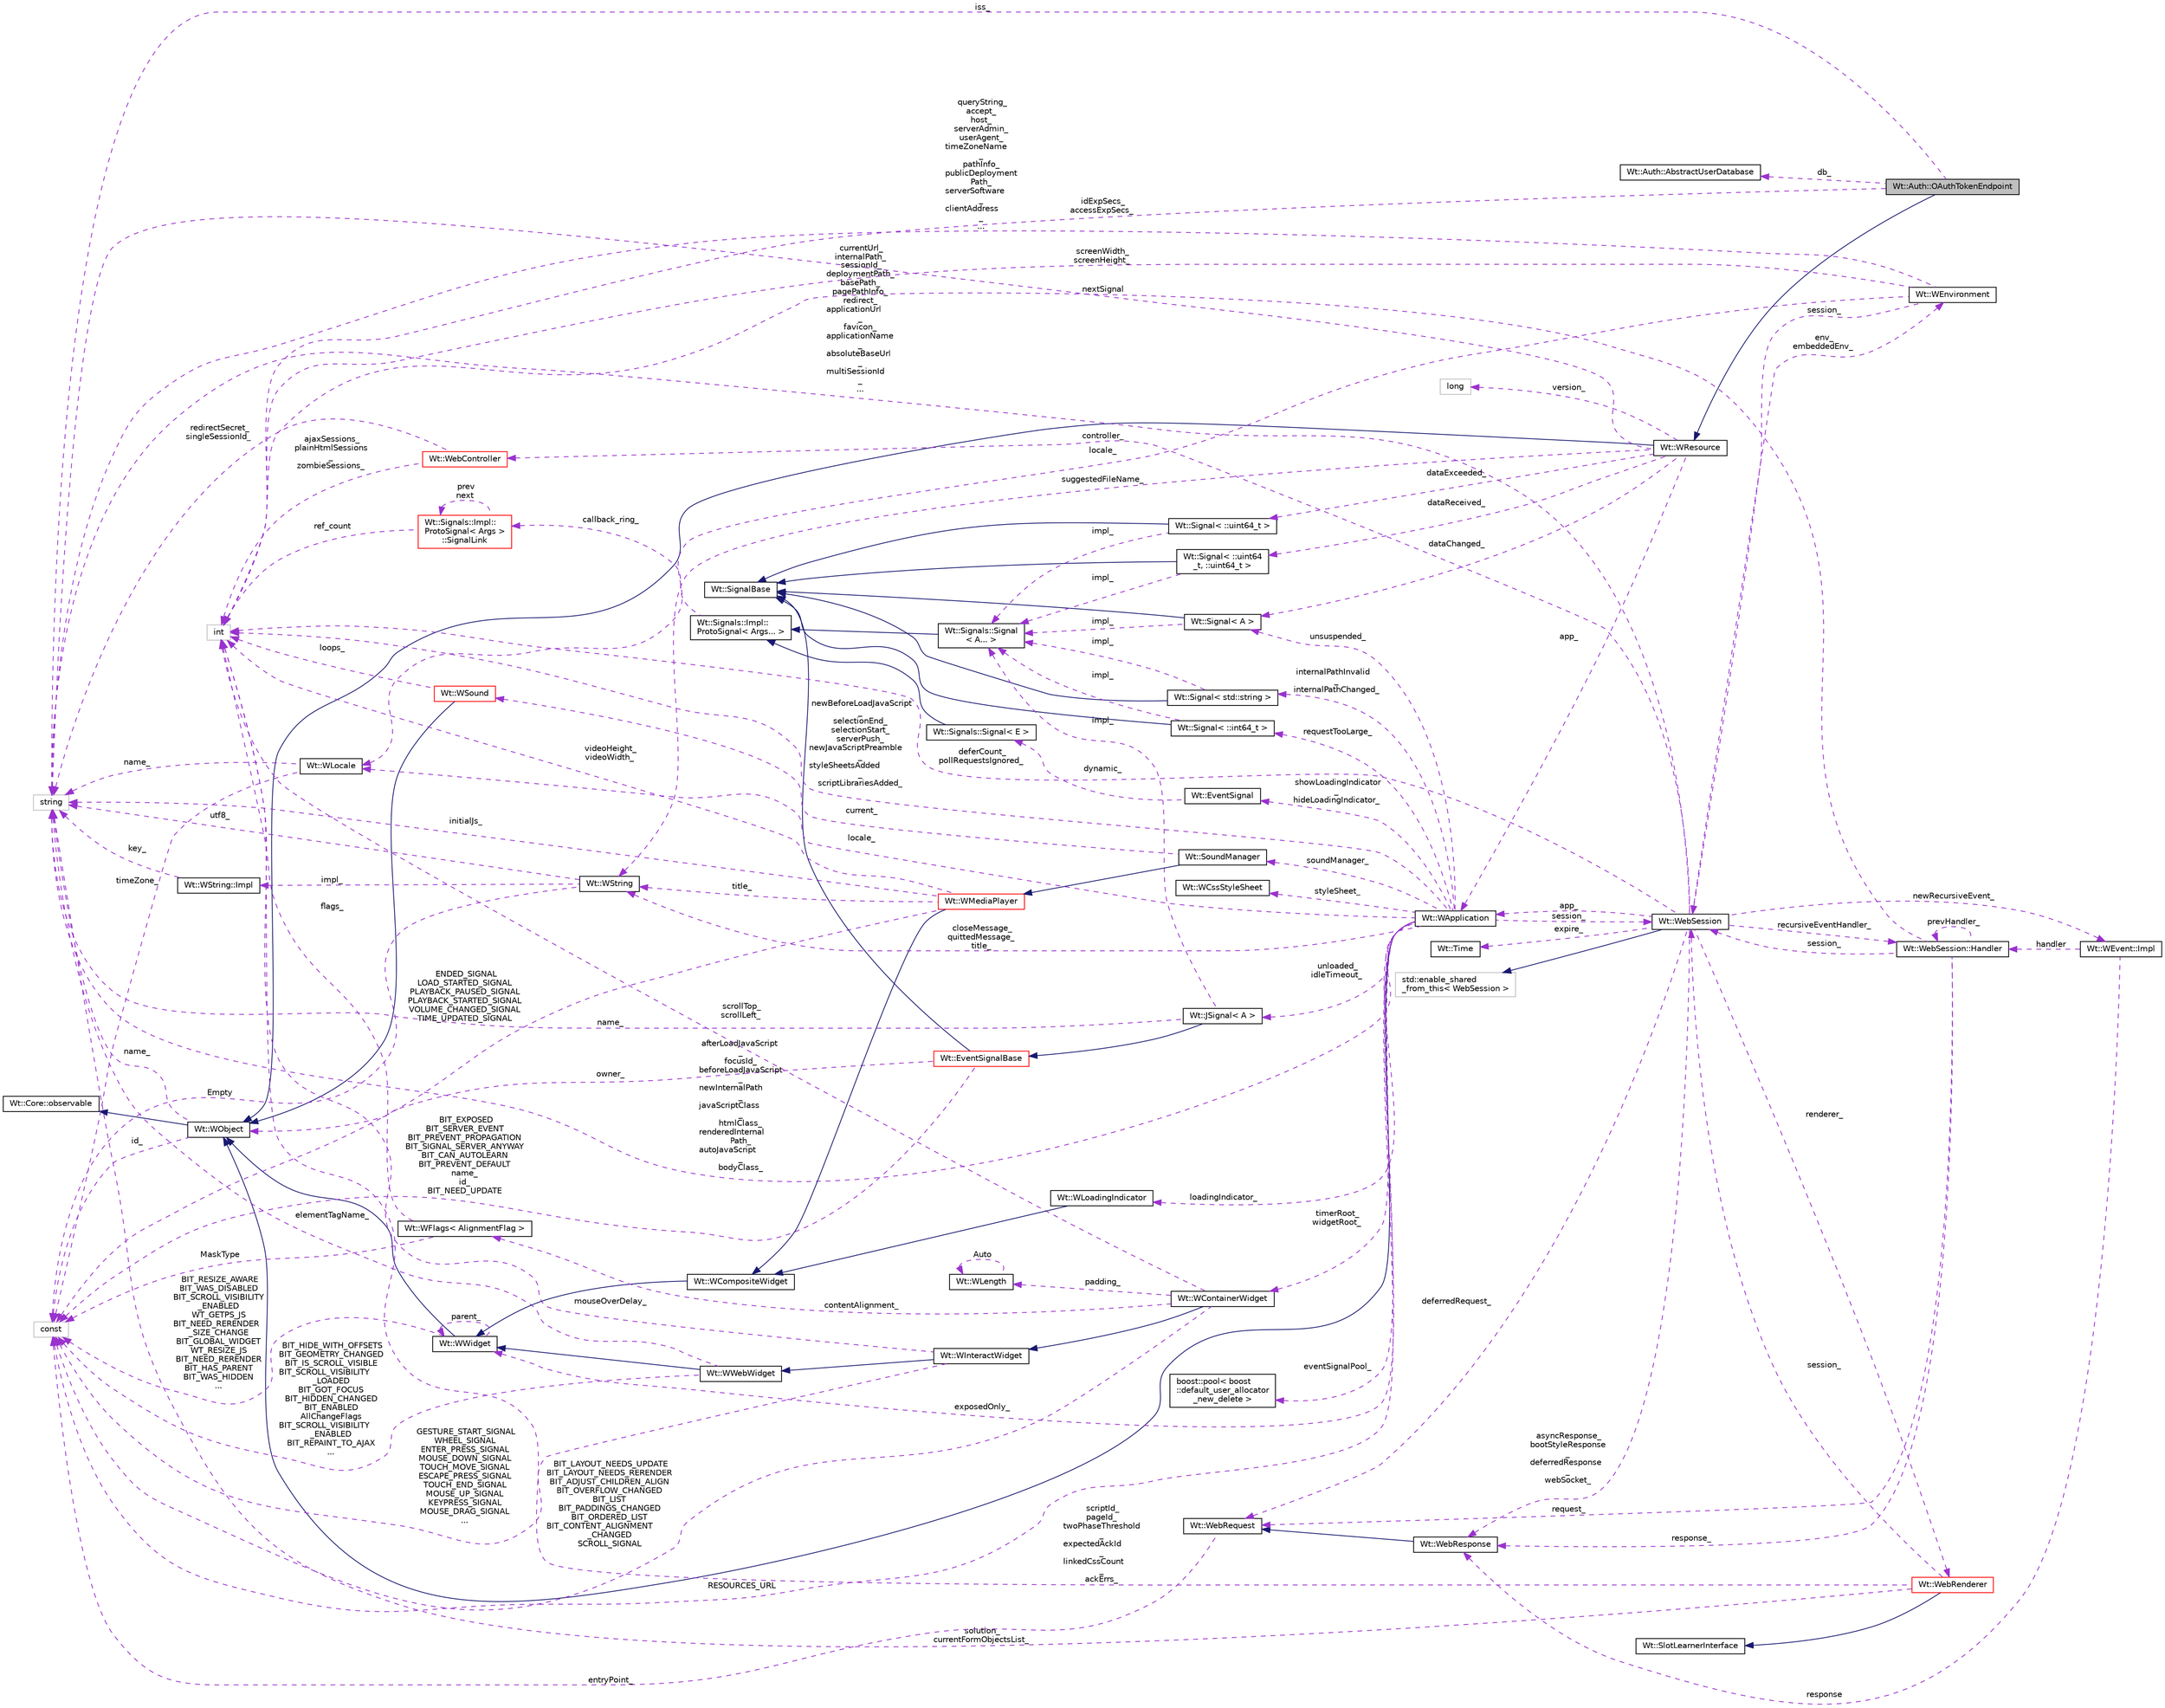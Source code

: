 digraph "Wt::Auth::OAuthTokenEndpoint"
{
 // LATEX_PDF_SIZE
  edge [fontname="Helvetica",fontsize="10",labelfontname="Helvetica",labelfontsize="10"];
  node [fontname="Helvetica",fontsize="10",shape=record];
  rankdir="LR";
  Node1 [label="Wt::Auth::OAuthTokenEndpoint",height=0.2,width=0.4,color="black", fillcolor="grey75", style="filled", fontcolor="black",tooltip="Endpoint to retrieve an access token."];
  Node2 -> Node1 [dir="back",color="midnightblue",fontsize="10",style="solid",fontname="Helvetica"];
  Node2 [label="Wt::WResource",height=0.2,width=0.4,color="black", fillcolor="white", style="filled",URL="$classWt_1_1WResource.html",tooltip="An object which can be rendered in the HTTP protocol."];
  Node3 -> Node2 [dir="back",color="midnightblue",fontsize="10",style="solid",fontname="Helvetica"];
  Node3 [label="Wt::WObject",height=0.2,width=0.4,color="black", fillcolor="white", style="filled",URL="$classWt_1_1WObject.html",tooltip="A base class for objects that participate in the signal/slot system."];
  Node4 -> Node3 [dir="back",color="midnightblue",fontsize="10",style="solid",fontname="Helvetica"];
  Node4 [label="Wt::Core::observable",height=0.2,width=0.4,color="black", fillcolor="white", style="filled",URL="$classWt_1_1Core_1_1observable.html",tooltip="A base class for objects whose life-time can be tracked."];
  Node5 -> Node3 [dir="back",color="darkorchid3",fontsize="10",style="dashed",label=" name_" ,fontname="Helvetica"];
  Node5 [label="string",height=0.2,width=0.4,color="grey75", fillcolor="white", style="filled",tooltip=" "];
  Node6 -> Node3 [dir="back",color="darkorchid3",fontsize="10",style="dashed",label=" id_" ,fontname="Helvetica"];
  Node6 [label="const",height=0.2,width=0.4,color="grey75", fillcolor="white", style="filled",tooltip=" "];
  Node7 -> Node2 [dir="back",color="darkorchid3",fontsize="10",style="dashed",label=" dataChanged_" ,fontname="Helvetica"];
  Node7 [label="Wt::Signal\< A \>",height=0.2,width=0.4,color="black", fillcolor="white", style="filled",URL="$classWt_1_1Signal.html",tooltip="A signal that propagates events to listeners."];
  Node8 -> Node7 [dir="back",color="midnightblue",fontsize="10",style="solid",fontname="Helvetica"];
  Node8 [label="Wt::SignalBase",height=0.2,width=0.4,color="black", fillcolor="white", style="filled",URL="$classWt_1_1SignalBase.html",tooltip="Abstract base class of a signal."];
  Node9 -> Node7 [dir="back",color="darkorchid3",fontsize="10",style="dashed",label=" impl_" ,fontname="Helvetica"];
  Node9 [label="Wt::Signals::Signal\l\< A... \>",height=0.2,width=0.4,color="black", fillcolor="white", style="filled",URL="$structWt_1_1Signals_1_1Signal.html",tooltip=" "];
  Node10 -> Node9 [dir="back",color="midnightblue",fontsize="10",style="solid",fontname="Helvetica"];
  Node10 [label="Wt::Signals::Impl::\lProtoSignal\< Args... \>",height=0.2,width=0.4,color="black", fillcolor="white", style="filled",URL="$classWt_1_1Signals_1_1Impl_1_1ProtoSignal.html",tooltip=" "];
  Node11 -> Node10 [dir="back",color="darkorchid3",fontsize="10",style="dashed",label=" callback_ring_" ,fontname="Helvetica"];
  Node11 [label="Wt::Signals::Impl::\lProtoSignal\< Args \>\l::SignalLink",height=0.2,width=0.4,color="red", fillcolor="white", style="filled",URL="$structWt_1_1Signals_1_1Impl_1_1ProtoSignal_1_1SignalLink.html",tooltip=" "];
  Node16 -> Node11 [dir="back",color="darkorchid3",fontsize="10",style="dashed",label=" ref_count" ,fontname="Helvetica"];
  Node16 [label="int",height=0.2,width=0.4,color="grey75", fillcolor="white", style="filled",tooltip=" "];
  Node11 -> Node11 [dir="back",color="darkorchid3",fontsize="10",style="dashed",label=" prev\nnext" ,fontname="Helvetica"];
  Node17 -> Node2 [dir="back",color="darkorchid3",fontsize="10",style="dashed",label=" app_" ,fontname="Helvetica"];
  Node17 [label="Wt::WApplication",height=0.2,width=0.4,color="black", fillcolor="white", style="filled",URL="$classWt_1_1WApplication.html",tooltip="Represents an application instance for a single session."];
  Node3 -> Node17 [dir="back",color="midnightblue",fontsize="10",style="solid",fontname="Helvetica"];
  Node18 -> Node17 [dir="back",color="darkorchid3",fontsize="10",style="dashed",label=" timerRoot_\nwidgetRoot_" ,fontname="Helvetica"];
  Node18 [label="Wt::WContainerWidget",height=0.2,width=0.4,color="black", fillcolor="white", style="filled",URL="$classWt_1_1WContainerWidget.html",tooltip="A widget that holds and manages child widgets."];
  Node19 -> Node18 [dir="back",color="midnightblue",fontsize="10",style="solid",fontname="Helvetica"];
  Node19 [label="Wt::WInteractWidget",height=0.2,width=0.4,color="black", fillcolor="white", style="filled",URL="$classWt_1_1WInteractWidget.html",tooltip="An abstract widget that can receive user-interface interaction."];
  Node20 -> Node19 [dir="back",color="midnightblue",fontsize="10",style="solid",fontname="Helvetica"];
  Node20 [label="Wt::WWebWidget",height=0.2,width=0.4,color="black", fillcolor="white", style="filled",URL="$classWt_1_1WWebWidget.html",tooltip="A base class for widgets with an HTML counterpart."];
  Node21 -> Node20 [dir="back",color="midnightblue",fontsize="10",style="solid",fontname="Helvetica"];
  Node21 [label="Wt::WWidget",height=0.2,width=0.4,color="black", fillcolor="white", style="filled",URL="$classWt_1_1WWidget.html",tooltip="The abstract base class for a user-interface component."];
  Node3 -> Node21 [dir="back",color="midnightblue",fontsize="10",style="solid",fontname="Helvetica"];
  Node21 -> Node21 [dir="back",color="darkorchid3",fontsize="10",style="dashed",label=" parent_" ,fontname="Helvetica"];
  Node6 -> Node21 [dir="back",color="darkorchid3",fontsize="10",style="dashed",label=" BIT_RESIZE_AWARE\nBIT_WAS_DISABLED\nBIT_SCROLL_VISIBILITY\l_ENABLED\nWT_GETPS_JS\nBIT_NEED_RERENDER\l_SIZE_CHANGE\nBIT_GLOBAL_WIDGET\nWT_RESIZE_JS\nBIT_NEED_RERENDER\nBIT_HAS_PARENT\nBIT_WAS_HIDDEN\n..." ,fontname="Helvetica"];
  Node5 -> Node20 [dir="back",color="darkorchid3",fontsize="10",style="dashed",label=" elementTagName_" ,fontname="Helvetica"];
  Node6 -> Node20 [dir="back",color="darkorchid3",fontsize="10",style="dashed",label=" BIT_HIDE_WITH_OFFSETS\nBIT_GEOMETRY_CHANGED\nBIT_IS_SCROLL_VISIBLE\nBIT_SCROLL_VISIBILITY\l_LOADED\nBIT_GOT_FOCUS\nBIT_HIDDEN_CHANGED\nBIT_ENABLED\nAllChangeFlags\nBIT_SCROLL_VISIBILITY\l_ENABLED\nBIT_REPAINT_TO_AJAX\n..." ,fontname="Helvetica"];
  Node16 -> Node19 [dir="back",color="darkorchid3",fontsize="10",style="dashed",label=" mouseOverDelay_" ,fontname="Helvetica"];
  Node6 -> Node19 [dir="back",color="darkorchid3",fontsize="10",style="dashed",label=" GESTURE_START_SIGNAL\nWHEEL_SIGNAL\nENTER_PRESS_SIGNAL\nMOUSE_DOWN_SIGNAL\nTOUCH_MOVE_SIGNAL\nESCAPE_PRESS_SIGNAL\nTOUCH_END_SIGNAL\nMOUSE_UP_SIGNAL\nKEYPRESS_SIGNAL\nMOUSE_DRAG_SIGNAL\n..." ,fontname="Helvetica"];
  Node16 -> Node18 [dir="back",color="darkorchid3",fontsize="10",style="dashed",label=" scrollTop_\nscrollLeft_" ,fontname="Helvetica"];
  Node22 -> Node18 [dir="back",color="darkorchid3",fontsize="10",style="dashed",label=" contentAlignment_" ,fontname="Helvetica"];
  Node22 [label="Wt::WFlags\< AlignmentFlag \>",height=0.2,width=0.4,color="black", fillcolor="white", style="filled",URL="$classWt_1_1WFlags.html",tooltip=" "];
  Node16 -> Node22 [dir="back",color="darkorchid3",fontsize="10",style="dashed",label=" flags_" ,fontname="Helvetica"];
  Node6 -> Node22 [dir="back",color="darkorchid3",fontsize="10",style="dashed",label=" MaskType" ,fontname="Helvetica"];
  Node23 -> Node18 [dir="back",color="darkorchid3",fontsize="10",style="dashed",label=" padding_" ,fontname="Helvetica"];
  Node23 [label="Wt::WLength",height=0.2,width=0.4,color="black", fillcolor="white", style="filled",URL="$classWt_1_1WLength.html",tooltip="A value class that describes a CSS length."];
  Node23 -> Node23 [dir="back",color="darkorchid3",fontsize="10",style="dashed",label=" Auto" ,fontname="Helvetica"];
  Node6 -> Node18 [dir="back",color="darkorchid3",fontsize="10",style="dashed",label=" BIT_LAYOUT_NEEDS_UPDATE\nBIT_LAYOUT_NEEDS_RERENDER\nBIT_ADJUST_CHILDREN_ALIGN\nBIT_OVERFLOW_CHANGED\nBIT_LIST\nBIT_PADDINGS_CHANGED\nBIT_ORDERED_LIST\nBIT_CONTENT_ALIGNMENT\l_CHANGED\nSCROLL_SIGNAL" ,fontname="Helvetica"];
  Node7 -> Node17 [dir="back",color="darkorchid3",fontsize="10",style="dashed",label=" unsuspended_" ,fontname="Helvetica"];
  Node24 -> Node17 [dir="back",color="darkorchid3",fontsize="10",style="dashed",label=" session_" ,fontname="Helvetica"];
  Node24 [label="Wt::WebSession",height=0.2,width=0.4,color="black", fillcolor="white", style="filled",URL="$classWt_1_1WebSession.html",tooltip=" "];
  Node25 -> Node24 [dir="back",color="midnightblue",fontsize="10",style="solid",fontname="Helvetica"];
  Node25 [label="std::enable_shared\l_from_this\< WebSession \>",height=0.2,width=0.4,color="grey75", fillcolor="white", style="filled",tooltip=" "];
  Node17 -> Node24 [dir="back",color="darkorchid3",fontsize="10",style="dashed",label=" app_" ,fontname="Helvetica"];
  Node26 -> Node24 [dir="back",color="darkorchid3",fontsize="10",style="dashed",label=" env_\nembeddedEnv_" ,fontname="Helvetica"];
  Node26 [label="Wt::WEnvironment",height=0.2,width=0.4,color="black", fillcolor="white", style="filled",URL="$classWt_1_1WEnvironment.html",tooltip="A class that captures information on the application environment."];
  Node24 -> Node26 [dir="back",color="darkorchid3",fontsize="10",style="dashed",label=" session_" ,fontname="Helvetica"];
  Node27 -> Node26 [dir="back",color="darkorchid3",fontsize="10",style="dashed",label=" locale_" ,fontname="Helvetica"];
  Node27 [label="Wt::WLocale",height=0.2,width=0.4,color="black", fillcolor="white", style="filled",URL="$classWt_1_1WLocale.html",tooltip="A locale."];
  Node5 -> Node27 [dir="back",color="darkorchid3",fontsize="10",style="dashed",label=" name_" ,fontname="Helvetica"];
  Node6 -> Node27 [dir="back",color="darkorchid3",fontsize="10",style="dashed",label=" timeZone_" ,fontname="Helvetica"];
  Node16 -> Node26 [dir="back",color="darkorchid3",fontsize="10",style="dashed",label=" screenWidth_\nscreenHeight_" ,fontname="Helvetica"];
  Node5 -> Node26 [dir="back",color="darkorchid3",fontsize="10",style="dashed",label=" queryString_\naccept_\nhost_\nserverAdmin_\nuserAgent_\ntimeZoneName\l_\npathInfo_\npublicDeployment\lPath_\nserverSoftware\l_\nclientAddress\l_\n..." ,fontname="Helvetica"];
  Node28 -> Node24 [dir="back",color="darkorchid3",fontsize="10",style="dashed",label=" deferredRequest_" ,fontname="Helvetica"];
  Node28 [label="Wt::WebRequest",height=0.2,width=0.4,color="black", fillcolor="white", style="filled",URL="$classWt_1_1WebRequest.html",tooltip=" "];
  Node6 -> Node28 [dir="back",color="darkorchid3",fontsize="10",style="dashed",label=" entryPoint_" ,fontname="Helvetica"];
  Node29 -> Node24 [dir="back",color="darkorchid3",fontsize="10",style="dashed",label=" renderer_" ,fontname="Helvetica"];
  Node29 [label="Wt::WebRenderer",height=0.2,width=0.4,color="red", fillcolor="white", style="filled",URL="$classWt_1_1WebRenderer.html",tooltip=" "];
  Node30 -> Node29 [dir="back",color="midnightblue",fontsize="10",style="solid",fontname="Helvetica"];
  Node30 [label="Wt::SlotLearnerInterface",height=0.2,width=0.4,color="black", fillcolor="white", style="filled",URL="$classWt_1_1SlotLearnerInterface.html",tooltip=" "];
  Node24 -> Node29 [dir="back",color="darkorchid3",fontsize="10",style="dashed",label=" session_" ,fontname="Helvetica"];
  Node16 -> Node29 [dir="back",color="darkorchid3",fontsize="10",style="dashed",label=" scriptId_\npageId_\ntwoPhaseThreshold\l_\nexpectedAckId\l_\nlinkedCssCount\l_\nackErrs_" ,fontname="Helvetica"];
  Node5 -> Node29 [dir="back",color="darkorchid3",fontsize="10",style="dashed",label=" solution_\ncurrentFormObjectsList_" ,fontname="Helvetica"];
  Node32 -> Node24 [dir="back",color="darkorchid3",fontsize="10",style="dashed",label=" newRecursiveEvent_" ,fontname="Helvetica"];
  Node32 [label="Wt::WEvent::Impl",height=0.2,width=0.4,color="black", fillcolor="white", style="filled",URL="$structWt_1_1WEvent_1_1Impl.html",tooltip=" "];
  Node33 -> Node32 [dir="back",color="darkorchid3",fontsize="10",style="dashed",label=" response" ,fontname="Helvetica"];
  Node33 [label="Wt::WebResponse",height=0.2,width=0.4,color="black", fillcolor="white", style="filled",URL="$classWt_1_1WebResponse.html",tooltip=" "];
  Node28 -> Node33 [dir="back",color="midnightblue",fontsize="10",style="solid",fontname="Helvetica"];
  Node34 -> Node32 [dir="back",color="darkorchid3",fontsize="10",style="dashed",label=" handler" ,fontname="Helvetica"];
  Node34 [label="Wt::WebSession::Handler",height=0.2,width=0.4,color="black", fillcolor="white", style="filled",URL="$classWt_1_1WebSession_1_1Handler.html",tooltip=" "];
  Node28 -> Node34 [dir="back",color="darkorchid3",fontsize="10",style="dashed",label=" request_" ,fontname="Helvetica"];
  Node24 -> Node34 [dir="back",color="darkorchid3",fontsize="10",style="dashed",label=" session_" ,fontname="Helvetica"];
  Node33 -> Node34 [dir="back",color="darkorchid3",fontsize="10",style="dashed",label=" response_" ,fontname="Helvetica"];
  Node16 -> Node34 [dir="back",color="darkorchid3",fontsize="10",style="dashed",label=" nextSignal" ,fontname="Helvetica"];
  Node34 -> Node34 [dir="back",color="darkorchid3",fontsize="10",style="dashed",label=" prevHandler_" ,fontname="Helvetica"];
  Node35 -> Node24 [dir="back",color="darkorchid3",fontsize="10",style="dashed",label=" expire_" ,fontname="Helvetica"];
  Node35 [label="Wt::Time",height=0.2,width=0.4,color="black", fillcolor="white", style="filled",URL="$classWt_1_1Time.html",tooltip=" "];
  Node36 -> Node24 [dir="back",color="darkorchid3",fontsize="10",style="dashed",label=" controller_" ,fontname="Helvetica"];
  Node36 [label="Wt::WebController",height=0.2,width=0.4,color="red", fillcolor="white", style="filled",URL="$classWt_1_1WebController.html",tooltip=" "];
  Node16 -> Node36 [dir="back",color="darkorchid3",fontsize="10",style="dashed",label=" ajaxSessions_\nplainHtmlSessions\l_\nzombieSessions_" ,fontname="Helvetica"];
  Node5 -> Node36 [dir="back",color="darkorchid3",fontsize="10",style="dashed",label=" redirectSecret_\nsingleSessionId_" ,fontname="Helvetica"];
  Node33 -> Node24 [dir="back",color="darkorchid3",fontsize="10",style="dashed",label=" asyncResponse_\nbootStyleResponse\l_\ndeferredResponse\l_\nwebSocket_" ,fontname="Helvetica"];
  Node16 -> Node24 [dir="back",color="darkorchid3",fontsize="10",style="dashed",label=" deferCount_\npollRequestsIgnored_" ,fontname="Helvetica"];
  Node5 -> Node24 [dir="back",color="darkorchid3",fontsize="10",style="dashed",label=" sessionId_\ndeploymentPath_\nbasePath_\npagePathInfo_\nredirect_\napplicationUrl\l_\nfavicon_\napplicationName\l_\nabsoluteBaseUrl\l_\nmultiSessionId\l_\n..." ,fontname="Helvetica"];
  Node34 -> Node24 [dir="back",color="darkorchid3",fontsize="10",style="dashed",label=" recursiveEventHandler_" ,fontname="Helvetica"];
  Node43 -> Node17 [dir="back",color="darkorchid3",fontsize="10",style="dashed",label=" closeMessage_\nquittedMessage_\ntitle_" ,fontname="Helvetica"];
  Node43 [label="Wt::WString",height=0.2,width=0.4,color="black", fillcolor="white", style="filled",URL="$classWt_1_1WString.html",tooltip="A value class which describes a locale-aware unicode string."];
  Node44 -> Node43 [dir="back",color="darkorchid3",fontsize="10",style="dashed",label=" impl_" ,fontname="Helvetica"];
  Node44 [label="Wt::WString::Impl",height=0.2,width=0.4,color="black", fillcolor="white", style="filled",URL="$structWt_1_1WString_1_1Impl.html",tooltip=" "];
  Node5 -> Node44 [dir="back",color="darkorchid3",fontsize="10",style="dashed",label=" key_" ,fontname="Helvetica"];
  Node5 -> Node43 [dir="back",color="darkorchid3",fontsize="10",style="dashed",label=" utf8_" ,fontname="Helvetica"];
  Node6 -> Node43 [dir="back",color="darkorchid3",fontsize="10",style="dashed",label=" Empty" ,fontname="Helvetica"];
  Node45 -> Node17 [dir="back",color="darkorchid3",fontsize="10",style="dashed",label=" showLoadingIndicator\l_\nhideLoadingIndicator_" ,fontname="Helvetica"];
  Node45 [label="Wt::EventSignal",height=0.2,width=0.4,color="black", fillcolor="white", style="filled",URL="$classWt_1_1EventSignal.html",tooltip="A signal that conveys user-interface events."];
  Node46 -> Node45 [dir="back",color="darkorchid3",fontsize="10",style="dashed",label=" dynamic_" ,fontname="Helvetica"];
  Node46 [label="Wt::Signals::Signal\< E \>",height=0.2,width=0.4,color="black", fillcolor="white", style="filled",URL="$structWt_1_1Signals_1_1Signal.html",tooltip=" "];
  Node10 -> Node46 [dir="back",color="midnightblue",fontsize="10",style="solid",fontname="Helvetica"];
  Node47 -> Node17 [dir="back",color="darkorchid3",fontsize="10",style="dashed",label=" eventSignalPool_" ,fontname="Helvetica"];
  Node47 [label="boost::pool\< boost\l::default_user_allocator\l_new_delete \>",height=0.2,width=0.4,color="black", fillcolor="white", style="filled",URL="$classboost_1_1pool.html",tooltip=" "];
  Node27 -> Node17 [dir="back",color="darkorchid3",fontsize="10",style="dashed",label=" locale_" ,fontname="Helvetica"];
  Node48 -> Node17 [dir="back",color="darkorchid3",fontsize="10",style="dashed",label=" unloaded_\nidleTimeout_" ,fontname="Helvetica"];
  Node48 [label="Wt::JSignal\< A \>",height=0.2,width=0.4,color="black", fillcolor="white", style="filled",URL="$classWt_1_1JSignal.html",tooltip="A signal to relay JavaScript to C++ calls."];
  Node49 -> Node48 [dir="back",color="midnightblue",fontsize="10",style="solid",fontname="Helvetica"];
  Node49 [label="Wt::EventSignalBase",height=0.2,width=0.4,color="red", fillcolor="white", style="filled",URL="$classWt_1_1EventSignalBase.html",tooltip="Abstract base class of an event signal."];
  Node8 -> Node49 [dir="back",color="midnightblue",fontsize="10",style="solid",fontname="Helvetica"];
  Node3 -> Node49 [dir="back",color="darkorchid3",fontsize="10",style="dashed",label=" owner_" ,fontname="Helvetica"];
  Node6 -> Node49 [dir="back",color="darkorchid3",fontsize="10",style="dashed",label=" BIT_EXPOSED\nBIT_SERVER_EVENT\nBIT_PREVENT_PROPAGATION\nBIT_SIGNAL_SERVER_ANYWAY\nBIT_CAN_AUTOLEARN\nBIT_PREVENT_DEFAULT\nname_\nid_\nBIT_NEED_UPDATE" ,fontname="Helvetica"];
  Node5 -> Node48 [dir="back",color="darkorchid3",fontsize="10",style="dashed",label=" name_" ,fontname="Helvetica"];
  Node9 -> Node48 [dir="back",color="darkorchid3",fontsize="10",style="dashed",label=" impl_" ,fontname="Helvetica"];
  Node51 -> Node17 [dir="back",color="darkorchid3",fontsize="10",style="dashed",label=" loadingIndicator_" ,fontname="Helvetica"];
  Node51 [label="Wt::WLoadingIndicator",height=0.2,width=0.4,color="black", fillcolor="white", style="filled",URL="$classWt_1_1WLoadingIndicator.html",tooltip="An abstract interface for a loading indicator."];
  Node52 -> Node51 [dir="back",color="midnightblue",fontsize="10",style="solid",fontname="Helvetica"];
  Node52 [label="Wt::WCompositeWidget",height=0.2,width=0.4,color="black", fillcolor="white", style="filled",URL="$classWt_1_1WCompositeWidget.html",tooltip="A widget that hides the implementation of composite widgets."];
  Node21 -> Node52 [dir="back",color="midnightblue",fontsize="10",style="solid",fontname="Helvetica"];
  Node53 -> Node17 [dir="back",color="darkorchid3",fontsize="10",style="dashed",label=" styleSheet_" ,fontname="Helvetica"];
  Node53 [label="Wt::WCssStyleSheet",height=0.2,width=0.4,color="black", fillcolor="white", style="filled",URL="$classWt_1_1WCssStyleSheet.html",tooltip="A CSS style sheet."];
  Node54 -> Node17 [dir="back",color="darkorchid3",fontsize="10",style="dashed",label=" internalPathInvalid\l_\ninternalPathChanged_" ,fontname="Helvetica"];
  Node54 [label="Wt::Signal\< std::string \>",height=0.2,width=0.4,color="black", fillcolor="white", style="filled",URL="$classWt_1_1Signal.html",tooltip=" "];
  Node8 -> Node54 [dir="back",color="midnightblue",fontsize="10",style="solid",fontname="Helvetica"];
  Node9 -> Node54 [dir="back",color="darkorchid3",fontsize="10",style="dashed",label=" impl_" ,fontname="Helvetica"];
  Node55 -> Node17 [dir="back",color="darkorchid3",fontsize="10",style="dashed",label=" requestTooLarge_" ,fontname="Helvetica"];
  Node55 [label="Wt::Signal\< ::int64_t \>",height=0.2,width=0.4,color="black", fillcolor="white", style="filled",URL="$classWt_1_1Signal.html",tooltip=" "];
  Node8 -> Node55 [dir="back",color="midnightblue",fontsize="10",style="solid",fontname="Helvetica"];
  Node9 -> Node55 [dir="back",color="darkorchid3",fontsize="10",style="dashed",label=" impl_" ,fontname="Helvetica"];
  Node16 -> Node17 [dir="back",color="darkorchid3",fontsize="10",style="dashed",label=" newBeforeLoadJavaScript\l_\nselectionEnd_\nselectionStart_\nserverPush_\nnewJavaScriptPreamble\l_\nstyleSheetsAdded\l_\nscriptLibrariesAdded_" ,fontname="Helvetica"];
  Node56 -> Node17 [dir="back",color="darkorchid3",fontsize="10",style="dashed",label=" soundManager_" ,fontname="Helvetica"];
  Node56 [label="Wt::SoundManager",height=0.2,width=0.4,color="black", fillcolor="white", style="filled",URL="$classWt_1_1SoundManager.html",tooltip=" "];
  Node57 -> Node56 [dir="back",color="midnightblue",fontsize="10",style="solid",fontname="Helvetica"];
  Node57 [label="Wt::WMediaPlayer",height=0.2,width=0.4,color="red", fillcolor="white", style="filled",URL="$classWt_1_1WMediaPlayer.html",tooltip="A media player."];
  Node52 -> Node57 [dir="back",color="midnightblue",fontsize="10",style="solid",fontname="Helvetica"];
  Node43 -> Node57 [dir="back",color="darkorchid3",fontsize="10",style="dashed",label=" title_" ,fontname="Helvetica"];
  Node16 -> Node57 [dir="back",color="darkorchid3",fontsize="10",style="dashed",label=" videoHeight_\nvideoWidth_" ,fontname="Helvetica"];
  Node5 -> Node57 [dir="back",color="darkorchid3",fontsize="10",style="dashed",label=" initialJs_" ,fontname="Helvetica"];
  Node6 -> Node57 [dir="back",color="darkorchid3",fontsize="10",style="dashed",label=" ENDED_SIGNAL\nLOAD_STARTED_SIGNAL\nPLAYBACK_PAUSED_SIGNAL\nPLAYBACK_STARTED_SIGNAL\nVOLUME_CHANGED_SIGNAL\nTIME_UPDATED_SIGNAL" ,fontname="Helvetica"];
  Node65 -> Node56 [dir="back",color="darkorchid3",fontsize="10",style="dashed",label=" current_" ,fontname="Helvetica"];
  Node65 [label="Wt::WSound",height=0.2,width=0.4,color="red", fillcolor="white", style="filled",URL="$classWt_1_1WSound.html",tooltip="A value class to play a sound effect."];
  Node3 -> Node65 [dir="back",color="midnightblue",fontsize="10",style="solid",fontname="Helvetica"];
  Node16 -> Node65 [dir="back",color="darkorchid3",fontsize="10",style="dashed",label=" loops_" ,fontname="Helvetica"];
  Node21 -> Node17 [dir="back",color="darkorchid3",fontsize="10",style="dashed",label=" exposedOnly_" ,fontname="Helvetica"];
  Node5 -> Node17 [dir="back",color="darkorchid3",fontsize="10",style="dashed",label=" afterLoadJavaScript\l_\nfocusId_\nbeforeLoadJavaScript\l_\nnewInternalPath\l_\njavaScriptClass\l_\nhtmlClass_\nrenderedInternal\lPath_\nautoJavaScript\l_\nbodyClass_" ,fontname="Helvetica"];
  Node6 -> Node17 [dir="back",color="darkorchid3",fontsize="10",style="dashed",label=" RESOURCES_URL" ,fontname="Helvetica"];
  Node67 -> Node2 [dir="back",color="darkorchid3",fontsize="10",style="dashed",label=" dataReceived_" ,fontname="Helvetica"];
  Node67 [label="Wt::Signal\< ::uint64\l_t, ::uint64_t \>",height=0.2,width=0.4,color="black", fillcolor="white", style="filled",URL="$classWt_1_1Signal.html",tooltip=" "];
  Node8 -> Node67 [dir="back",color="midnightblue",fontsize="10",style="solid",fontname="Helvetica"];
  Node9 -> Node67 [dir="back",color="darkorchid3",fontsize="10",style="dashed",label=" impl_" ,fontname="Helvetica"];
  Node43 -> Node2 [dir="back",color="darkorchid3",fontsize="10",style="dashed",label=" suggestedFileName_" ,fontname="Helvetica"];
  Node5 -> Node2 [dir="back",color="darkorchid3",fontsize="10",style="dashed",label=" currentUrl_\ninternalPath_" ,fontname="Helvetica"];
  Node68 -> Node2 [dir="back",color="darkorchid3",fontsize="10",style="dashed",label=" version_" ,fontname="Helvetica"];
  Node68 [label="long",height=0.2,width=0.4,color="grey75", fillcolor="white", style="filled",tooltip=" "];
  Node69 -> Node2 [dir="back",color="darkorchid3",fontsize="10",style="dashed",label=" dataExceeded_" ,fontname="Helvetica"];
  Node69 [label="Wt::Signal\< ::uint64_t \>",height=0.2,width=0.4,color="black", fillcolor="white", style="filled",URL="$classWt_1_1Signal.html",tooltip=" "];
  Node8 -> Node69 [dir="back",color="midnightblue",fontsize="10",style="solid",fontname="Helvetica"];
  Node9 -> Node69 [dir="back",color="darkorchid3",fontsize="10",style="dashed",label=" impl_" ,fontname="Helvetica"];
  Node16 -> Node1 [dir="back",color="darkorchid3",fontsize="10",style="dashed",label=" idExpSecs_\naccessExpSecs_" ,fontname="Helvetica"];
  Node5 -> Node1 [dir="back",color="darkorchid3",fontsize="10",style="dashed",label=" iss_" ,fontname="Helvetica"];
  Node70 -> Node1 [dir="back",color="darkorchid3",fontsize="10",style="dashed",label=" db_" ,fontname="Helvetica"];
  Node70 [label="Wt::Auth::AbstractUserDatabase",height=0.2,width=0.4,color="black", fillcolor="white", style="filled",URL="$classWt_1_1Auth_1_1AbstractUserDatabase.html",tooltip="Abstract interface for an authentication user database."];
}

